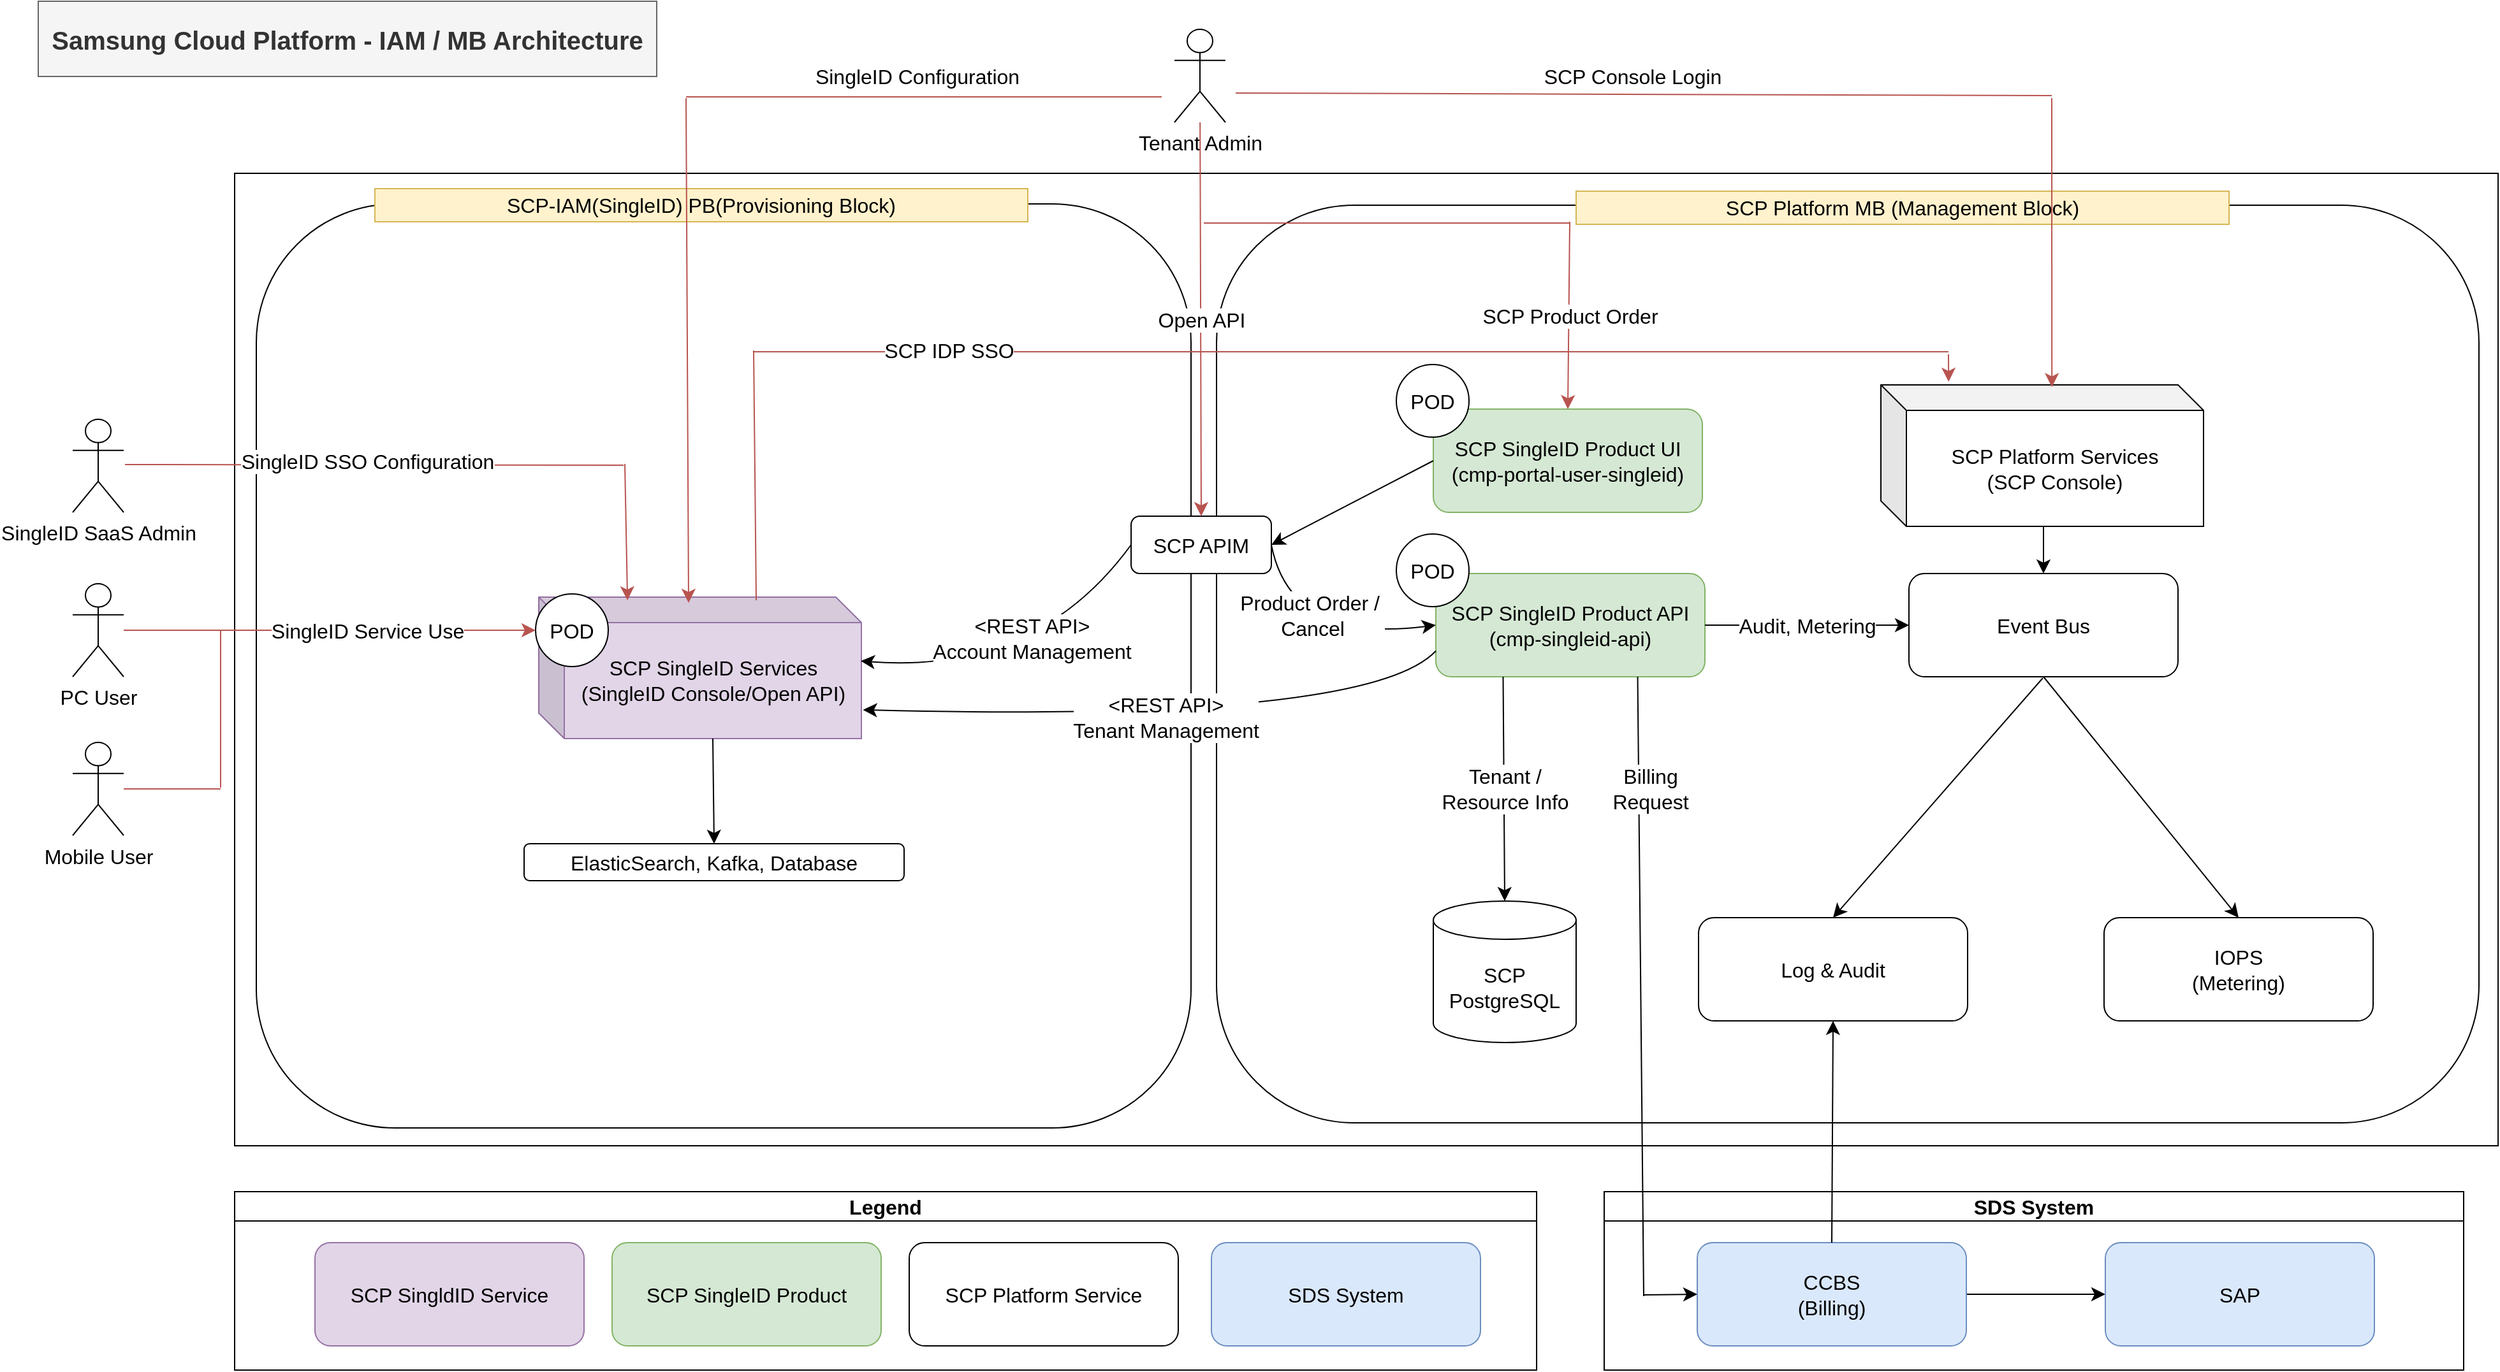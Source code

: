 <mxfile version="22.1.17" type="github">
  <diagram name="페이지-1" id="W7oE5pZKumegX0ayrvY9">
    <mxGraphModel dx="3006" dy="1612" grid="0" gridSize="10" guides="1" tooltips="1" connect="1" arrows="1" fold="1" page="0" pageScale="1" pageWidth="827" pageHeight="1169" math="0" shadow="0">
      <root>
        <mxCell id="0" />
        <mxCell id="1" parent="0" />
        <mxCell id="ZWE6TdigHL6hVymN-tuY-2" value="" style="rounded=0;whiteSpace=wrap;html=1;fontSize=16;" vertex="1" parent="1">
          <mxGeometry x="-553" y="-91" width="1775" height="763" as="geometry" />
        </mxCell>
        <mxCell id="ZWE6TdigHL6hVymN-tuY-3" value="Samsung Cloud Platform - IAM / MB Architecture" style="text;html=1;strokeColor=#666666;fillColor=#f5f5f5;align=center;verticalAlign=middle;whiteSpace=wrap;rounded=0;fontSize=20;fontStyle=1;fontColor=#333333;" vertex="1" parent="1">
          <mxGeometry x="-707" y="-226" width="485" height="59" as="geometry" />
        </mxCell>
        <mxCell id="ZWE6TdigHL6hVymN-tuY-5" value="" style="rounded=1;whiteSpace=wrap;html=1;fontSize=16;" vertex="1" parent="1">
          <mxGeometry x="-536" y="-67" width="733" height="725" as="geometry" />
        </mxCell>
        <mxCell id="ZWE6TdigHL6hVymN-tuY-6" value="" style="rounded=1;whiteSpace=wrap;html=1;fontSize=16;" vertex="1" parent="1">
          <mxGeometry x="217" y="-66" width="990" height="720" as="geometry" />
        </mxCell>
        <mxCell id="ZWE6TdigHL6hVymN-tuY-7" value="SCP-IAM(SingleID) PB(Provisioning Block)" style="rounded=0;whiteSpace=wrap;html=1;fontSize=16;fillColor=#fff2cc;strokeColor=#d6b656;" vertex="1" parent="1">
          <mxGeometry x="-443" y="-79" width="512" height="26" as="geometry" />
        </mxCell>
        <mxCell id="ZWE6TdigHL6hVymN-tuY-8" value="SCP Platform MB (Management Block)" style="rounded=0;whiteSpace=wrap;html=1;fontSize=16;fillColor=#fff2cc;strokeColor=#d6b656;" vertex="1" parent="1">
          <mxGeometry x="499" y="-77" width="512" height="26" as="geometry" />
        </mxCell>
        <mxCell id="ZWE6TdigHL6hVymN-tuY-9" value="SCP SingleID Services&lt;br&gt;(SingleID Console/Open API)" style="shape=cube;whiteSpace=wrap;html=1;boundedLbl=1;backgroundOutline=1;darkOpacity=0.05;darkOpacity2=0.1;fontSize=16;fillColor=#e1d5e7;strokeColor=#9673a6;" vertex="1" parent="1">
          <mxGeometry x="-314.5" y="241.5" width="253" height="111" as="geometry" />
        </mxCell>
        <mxCell id="ZWE6TdigHL6hVymN-tuY-10" value="" style="endArrow=classic;html=1;rounded=0;fontSize=12;startSize=8;endSize=8;curved=1;exitX=0;exitY=0;exitDx=136.5;exitDy=111;exitPerimeter=0;entryX=0.5;entryY=0;entryDx=0;entryDy=0;" edge="1" parent="1" source="ZWE6TdigHL6hVymN-tuY-9" target="ZWE6TdigHL6hVymN-tuY-11">
          <mxGeometry width="50" height="50" relative="1" as="geometry">
            <mxPoint x="-225.17" y="509" as="sourcePoint" />
            <mxPoint x="-164" y="424" as="targetPoint" />
          </mxGeometry>
        </mxCell>
        <mxCell id="ZWE6TdigHL6hVymN-tuY-11" value="ElasticSearch, Kafka, Database" style="rounded=1;whiteSpace=wrap;html=1;fontSize=16;" vertex="1" parent="1">
          <mxGeometry x="-326" y="435" width="298" height="29" as="geometry" />
        </mxCell>
        <mxCell id="ZWE6TdigHL6hVymN-tuY-12" value="SCP SingleID Product UI&lt;br&gt;(cmp-portal-user-singleid)" style="rounded=1;whiteSpace=wrap;html=1;fontSize=16;fillColor=#d5e8d4;strokeColor=#82b366;" vertex="1" parent="1">
          <mxGeometry x="387" y="94" width="211" height="81" as="geometry" />
        </mxCell>
        <mxCell id="ZWE6TdigHL6hVymN-tuY-13" value="SCP SingleID Product API&lt;br&gt;(cmp-singleid-api)" style="rounded=1;whiteSpace=wrap;html=1;fontSize=16;fillColor=#d5e8d4;strokeColor=#82b366;" vertex="1" parent="1">
          <mxGeometry x="389" y="223" width="211" height="81" as="geometry" />
        </mxCell>
        <mxCell id="ZWE6TdigHL6hVymN-tuY-14" value="Event Bus" style="rounded=1;whiteSpace=wrap;html=1;fontSize=16;" vertex="1" parent="1">
          <mxGeometry x="760" y="223" width="211" height="81" as="geometry" />
        </mxCell>
        <mxCell id="ZWE6TdigHL6hVymN-tuY-15" value="" style="endArrow=classic;html=1;rounded=0;fontSize=12;startSize=8;endSize=8;curved=1;exitX=1;exitY=0.5;exitDx=0;exitDy=0;entryX=0;entryY=0.5;entryDx=0;entryDy=0;" edge="1" parent="1" source="ZWE6TdigHL6hVymN-tuY-13" target="ZWE6TdigHL6hVymN-tuY-14">
          <mxGeometry relative="1" as="geometry">
            <mxPoint x="615" y="228" as="sourcePoint" />
            <mxPoint x="715" y="228" as="targetPoint" />
          </mxGeometry>
        </mxCell>
        <mxCell id="ZWE6TdigHL6hVymN-tuY-16" value="Audit, Metering" style="edgeLabel;resizable=0;html=1;align=center;verticalAlign=middle;fontSize=16;" connectable="0" vertex="1" parent="ZWE6TdigHL6hVymN-tuY-15">
          <mxGeometry relative="1" as="geometry" />
        </mxCell>
        <mxCell id="ZWE6TdigHL6hVymN-tuY-17" value="SDS System" style="swimlane;whiteSpace=wrap;html=1;fontSize=16;" vertex="1" parent="1">
          <mxGeometry x="521" y="708" width="674" height="140" as="geometry" />
        </mxCell>
        <mxCell id="ZWE6TdigHL6hVymN-tuY-20" value="" style="edgeStyle=none;curved=1;rounded=0;orthogonalLoop=1;jettySize=auto;html=1;fontSize=12;startSize=8;endSize=8;" edge="1" parent="ZWE6TdigHL6hVymN-tuY-17" source="ZWE6TdigHL6hVymN-tuY-18" target="ZWE6TdigHL6hVymN-tuY-19">
          <mxGeometry relative="1" as="geometry" />
        </mxCell>
        <mxCell id="ZWE6TdigHL6hVymN-tuY-18" value="CCBS&lt;br&gt;(Billing)" style="rounded=1;whiteSpace=wrap;html=1;fontSize=16;fillColor=#dae8fc;strokeColor=#6c8ebf;" vertex="1" parent="ZWE6TdigHL6hVymN-tuY-17">
          <mxGeometry x="73" y="40" width="211" height="81" as="geometry" />
        </mxCell>
        <mxCell id="ZWE6TdigHL6hVymN-tuY-19" value="SAP" style="rounded=1;whiteSpace=wrap;html=1;fontSize=16;fillColor=#dae8fc;strokeColor=#6c8ebf;" vertex="1" parent="ZWE6TdigHL6hVymN-tuY-17">
          <mxGeometry x="393" y="40" width="211" height="81" as="geometry" />
        </mxCell>
        <mxCell id="ZWE6TdigHL6hVymN-tuY-21" value="SCP&lt;br&gt;PostgreSQL" style="shape=cylinder3;whiteSpace=wrap;html=1;boundedLbl=1;backgroundOutline=1;size=15;fontSize=16;" vertex="1" parent="1">
          <mxGeometry x="387" y="480" width="112" height="111" as="geometry" />
        </mxCell>
        <mxCell id="ZWE6TdigHL6hVymN-tuY-24" value="" style="endArrow=classic;html=1;rounded=0;fontSize=12;startSize=8;endSize=8;curved=1;exitX=0.25;exitY=1;exitDx=0;exitDy=0;entryX=0.5;entryY=0;entryDx=0;entryDy=0;entryPerimeter=0;" edge="1" parent="1" source="ZWE6TdigHL6hVymN-tuY-13" target="ZWE6TdigHL6hVymN-tuY-21">
          <mxGeometry relative="1" as="geometry">
            <mxPoint x="673" y="411" as="sourcePoint" />
            <mxPoint x="773" y="411" as="targetPoint" />
          </mxGeometry>
        </mxCell>
        <mxCell id="ZWE6TdigHL6hVymN-tuY-25" value="Tenant / &lt;br&gt;Resource Info" style="edgeLabel;resizable=0;html=1;align=center;verticalAlign=middle;fontSize=16;" connectable="0" vertex="1" parent="ZWE6TdigHL6hVymN-tuY-24">
          <mxGeometry relative="1" as="geometry" />
        </mxCell>
        <mxCell id="ZWE6TdigHL6hVymN-tuY-28" value="Log &amp;amp; Audit" style="rounded=1;whiteSpace=wrap;html=1;fontSize=16;" vertex="1" parent="1">
          <mxGeometry x="595" y="493" width="211" height="81" as="geometry" />
        </mxCell>
        <mxCell id="ZWE6TdigHL6hVymN-tuY-29" value="IOPS&lt;br&gt;(Metering)" style="rounded=1;whiteSpace=wrap;html=1;fontSize=16;" vertex="1" parent="1">
          <mxGeometry x="913" y="493" width="211" height="81" as="geometry" />
        </mxCell>
        <mxCell id="ZWE6TdigHL6hVymN-tuY-30" value="" style="endArrow=classic;html=1;rounded=0;fontSize=12;startSize=8;endSize=8;curved=1;entryX=0.5;entryY=1;entryDx=0;entryDy=0;exitX=0.5;exitY=0;exitDx=0;exitDy=0;" edge="1" parent="1" source="ZWE6TdigHL6hVymN-tuY-18" target="ZWE6TdigHL6hVymN-tuY-28">
          <mxGeometry width="50" height="50" relative="1" as="geometry">
            <mxPoint x="668" y="436" as="sourcePoint" />
            <mxPoint x="718" y="386" as="targetPoint" />
          </mxGeometry>
        </mxCell>
        <mxCell id="ZWE6TdigHL6hVymN-tuY-31" value="" style="endArrow=none;html=1;rounded=0;fontSize=12;startSize=8;endSize=8;curved=1;entryX=0.75;entryY=1;entryDx=0;entryDy=0;" edge="1" parent="1" target="ZWE6TdigHL6hVymN-tuY-13">
          <mxGeometry width="50" height="50" relative="1" as="geometry">
            <mxPoint x="552" y="790" as="sourcePoint" />
            <mxPoint x="718" y="386" as="targetPoint" />
          </mxGeometry>
        </mxCell>
        <mxCell id="ZWE6TdigHL6hVymN-tuY-32" value="" style="endArrow=classic;html=1;rounded=0;fontSize=12;startSize=8;endSize=8;curved=1;entryX=0;entryY=0.5;entryDx=0;entryDy=0;" edge="1" parent="1" target="ZWE6TdigHL6hVymN-tuY-18">
          <mxGeometry width="50" height="50" relative="1" as="geometry">
            <mxPoint x="552" y="789" as="sourcePoint" />
            <mxPoint x="729" y="-479" as="targetPoint" />
          </mxGeometry>
        </mxCell>
        <mxCell id="ZWE6TdigHL6hVymN-tuY-33" value="Billing &lt;br&gt;Request" style="edgeLabel;resizable=0;html=1;align=center;verticalAlign=middle;fontSize=16;" connectable="0" vertex="1" parent="1">
          <mxGeometry x="556.997" y="392.001" as="geometry" />
        </mxCell>
        <mxCell id="ZWE6TdigHL6hVymN-tuY-35" value="" style="endArrow=classic;html=1;rounded=0;fontSize=12;startSize=8;endSize=8;curved=1;entryX=0.5;entryY=0;entryDx=0;entryDy=0;exitX=0.5;exitY=1;exitDx=0;exitDy=0;" edge="1" parent="1" source="ZWE6TdigHL6hVymN-tuY-14" target="ZWE6TdigHL6hVymN-tuY-29">
          <mxGeometry width="50" height="50" relative="1" as="geometry">
            <mxPoint x="656" y="457" as="sourcePoint" />
            <mxPoint x="706" y="407" as="targetPoint" />
          </mxGeometry>
        </mxCell>
        <mxCell id="ZWE6TdigHL6hVymN-tuY-36" value="" style="endArrow=classic;html=1;rounded=0;fontSize=12;startSize=8;endSize=8;curved=1;entryX=0.5;entryY=0;entryDx=0;entryDy=0;" edge="1" parent="1" target="ZWE6TdigHL6hVymN-tuY-28">
          <mxGeometry width="50" height="50" relative="1" as="geometry">
            <mxPoint x="865" y="305" as="sourcePoint" />
            <mxPoint x="1029" y="503" as="targetPoint" />
          </mxGeometry>
        </mxCell>
        <mxCell id="ZWE6TdigHL6hVymN-tuY-37" value="SCP APIM" style="rounded=1;whiteSpace=wrap;html=1;fontSize=16;" vertex="1" parent="1">
          <mxGeometry x="150" y="178" width="110" height="45" as="geometry" />
        </mxCell>
        <mxCell id="ZWE6TdigHL6hVymN-tuY-38" value="" style="endArrow=classic;html=1;rounded=0;fontSize=12;startSize=8;endSize=8;curved=1;entryX=1.005;entryY=0.797;entryDx=0;entryDy=0;entryPerimeter=0;exitX=0;exitY=0.75;exitDx=0;exitDy=0;" edge="1" parent="1" source="ZWE6TdigHL6hVymN-tuY-13" target="ZWE6TdigHL6hVymN-tuY-9">
          <mxGeometry relative="1" as="geometry">
            <mxPoint x="81" y="432" as="sourcePoint" />
            <mxPoint x="181" y="432" as="targetPoint" />
            <Array as="points">
              <mxPoint x="336" y="340" />
            </Array>
          </mxGeometry>
        </mxCell>
        <mxCell id="ZWE6TdigHL6hVymN-tuY-39" value="&amp;lt;REST API&amp;gt;&lt;br&gt;Tenant Management" style="edgeLabel;resizable=0;html=1;align=center;verticalAlign=middle;fontSize=16;" connectable="0" vertex="1" parent="ZWE6TdigHL6hVymN-tuY-38">
          <mxGeometry relative="1" as="geometry" />
        </mxCell>
        <mxCell id="ZWE6TdigHL6hVymN-tuY-40" value="" style="endArrow=classic;html=1;rounded=0;fontSize=12;startSize=8;endSize=8;curved=1;entryX=0.998;entryY=0.452;entryDx=0;entryDy=0;entryPerimeter=0;exitX=0;exitY=0.5;exitDx=0;exitDy=0;" edge="1" parent="1" source="ZWE6TdigHL6hVymN-tuY-37" target="ZWE6TdigHL6hVymN-tuY-9">
          <mxGeometry relative="1" as="geometry">
            <mxPoint x="81" y="432" as="sourcePoint" />
            <mxPoint x="181" y="432" as="targetPoint" />
            <Array as="points">
              <mxPoint x="76" y="302" />
            </Array>
          </mxGeometry>
        </mxCell>
        <mxCell id="ZWE6TdigHL6hVymN-tuY-41" value="&amp;lt;REST API&amp;gt;&lt;br&gt;Account Management" style="edgeLabel;resizable=0;html=1;align=center;verticalAlign=middle;fontSize=16;" connectable="0" vertex="1" parent="ZWE6TdigHL6hVymN-tuY-40">
          <mxGeometry relative="1" as="geometry">
            <mxPoint x="2" y="-28" as="offset" />
          </mxGeometry>
        </mxCell>
        <mxCell id="ZWE6TdigHL6hVymN-tuY-42" value="POD" style="ellipse;whiteSpace=wrap;html=1;aspect=fixed;fontSize=16;" vertex="1" parent="1">
          <mxGeometry x="-317" y="239" width="57" height="57" as="geometry" />
        </mxCell>
        <mxCell id="ZWE6TdigHL6hVymN-tuY-43" value="POD" style="ellipse;whiteSpace=wrap;html=1;aspect=fixed;fontSize=16;" vertex="1" parent="1">
          <mxGeometry x="358" y="59" width="57" height="57" as="geometry" />
        </mxCell>
        <mxCell id="ZWE6TdigHL6hVymN-tuY-44" value="POD" style="ellipse;whiteSpace=wrap;html=1;aspect=fixed;fontSize=16;" vertex="1" parent="1">
          <mxGeometry x="358" y="192" width="57" height="57" as="geometry" />
        </mxCell>
        <mxCell id="ZWE6TdigHL6hVymN-tuY-45" value="" style="endArrow=classic;html=1;rounded=0;fontSize=12;startSize=8;endSize=8;curved=1;entryX=0;entryY=0.5;entryDx=0;entryDy=0;exitX=1;exitY=0.5;exitDx=0;exitDy=0;" edge="1" parent="1" source="ZWE6TdigHL6hVymN-tuY-37" target="ZWE6TdigHL6hVymN-tuY-13">
          <mxGeometry relative="1" as="geometry">
            <mxPoint x="81" y="432" as="sourcePoint" />
            <mxPoint x="181" y="432" as="targetPoint" />
            <Array as="points">
              <mxPoint x="275" y="278" />
            </Array>
          </mxGeometry>
        </mxCell>
        <mxCell id="ZWE6TdigHL6hVymN-tuY-46" value="Product Order /&amp;nbsp;&lt;br&gt;Cancel" style="edgeLabel;resizable=0;html=1;align=center;verticalAlign=middle;fontSize=16;" connectable="0" vertex="1" parent="ZWE6TdigHL6hVymN-tuY-45">
          <mxGeometry relative="1" as="geometry">
            <mxPoint x="-1" y="-20" as="offset" />
          </mxGeometry>
        </mxCell>
        <mxCell id="ZWE6TdigHL6hVymN-tuY-47" value="" style="endArrow=classic;html=1;rounded=0;fontSize=12;startSize=8;endSize=8;curved=1;entryX=1;entryY=0.5;entryDx=0;entryDy=0;exitX=0;exitY=0.5;exitDx=0;exitDy=0;" edge="1" parent="1" source="ZWE6TdigHL6hVymN-tuY-12" target="ZWE6TdigHL6hVymN-tuY-37">
          <mxGeometry width="50" height="50" relative="1" as="geometry">
            <mxPoint x="106" y="457" as="sourcePoint" />
            <mxPoint x="156" y="407" as="targetPoint" />
          </mxGeometry>
        </mxCell>
        <mxCell id="ZWE6TdigHL6hVymN-tuY-48" value="Legend" style="swimlane;whiteSpace=wrap;html=1;fontSize=16;" vertex="1" parent="1">
          <mxGeometry x="-553" y="708" width="1021" height="140" as="geometry" />
        </mxCell>
        <mxCell id="ZWE6TdigHL6hVymN-tuY-50" value="SCP SingldID Service" style="rounded=1;whiteSpace=wrap;html=1;fontSize=16;fillColor=#e1d5e7;strokeColor=#9673a6;" vertex="1" parent="ZWE6TdigHL6hVymN-tuY-48">
          <mxGeometry x="63" y="40" width="211" height="81" as="geometry" />
        </mxCell>
        <mxCell id="ZWE6TdigHL6hVymN-tuY-51" value="SCP SingleID Product" style="rounded=1;whiteSpace=wrap;html=1;fontSize=16;fillColor=#d5e8d4;strokeColor=#82b366;" vertex="1" parent="ZWE6TdigHL6hVymN-tuY-48">
          <mxGeometry x="296" y="40" width="211" height="81" as="geometry" />
        </mxCell>
        <mxCell id="ZWE6TdigHL6hVymN-tuY-53" value="SCP Platform Service" style="rounded=1;whiteSpace=wrap;html=1;fontSize=16;" vertex="1" parent="ZWE6TdigHL6hVymN-tuY-48">
          <mxGeometry x="529" y="40" width="211" height="81" as="geometry" />
        </mxCell>
        <mxCell id="ZWE6TdigHL6hVymN-tuY-54" value="SDS System" style="rounded=1;whiteSpace=wrap;html=1;fontSize=16;fillColor=#dae8fc;strokeColor=#6c8ebf;" vertex="1" parent="ZWE6TdigHL6hVymN-tuY-48">
          <mxGeometry x="766" y="40" width="211" height="81" as="geometry" />
        </mxCell>
        <mxCell id="ZWE6TdigHL6hVymN-tuY-55" value="SingleID SaaS Admin" style="shape=umlActor;verticalLabelPosition=bottom;verticalAlign=top;html=1;outlineConnect=0;fontSize=16;" vertex="1" parent="1">
          <mxGeometry x="-680" y="102" width="40" height="73" as="geometry" />
        </mxCell>
        <mxCell id="ZWE6TdigHL6hVymN-tuY-59" value="" style="edgeStyle=none;curved=1;rounded=0;orthogonalLoop=1;jettySize=auto;html=1;fontSize=12;startSize=8;endSize=8;entryX=0;entryY=0.5;entryDx=0;entryDy=0;fillColor=#f8cecc;strokeColor=#b85450;" edge="1" parent="1" source="ZWE6TdigHL6hVymN-tuY-56" target="ZWE6TdigHL6hVymN-tuY-42">
          <mxGeometry relative="1" as="geometry" />
        </mxCell>
        <mxCell id="ZWE6TdigHL6hVymN-tuY-56" value="PC User" style="shape=umlActor;verticalLabelPosition=bottom;verticalAlign=top;html=1;outlineConnect=0;fontSize=16;" vertex="1" parent="1">
          <mxGeometry x="-680" y="231" width="40" height="73" as="geometry" />
        </mxCell>
        <mxCell id="ZWE6TdigHL6hVymN-tuY-57" value="Mobile User" style="shape=umlActor;verticalLabelPosition=bottom;verticalAlign=top;html=1;outlineConnect=0;fontSize=16;" vertex="1" parent="1">
          <mxGeometry x="-680" y="355.5" width="40" height="73" as="geometry" />
        </mxCell>
        <mxCell id="ZWE6TdigHL6hVymN-tuY-60" value="" style="endArrow=none;html=1;rounded=0;fontSize=12;startSize=8;endSize=8;curved=1;fillColor=#f8cecc;strokeColor=#b85450;" edge="1" parent="1" source="ZWE6TdigHL6hVymN-tuY-57">
          <mxGeometry width="50" height="50" relative="1" as="geometry">
            <mxPoint x="-83" y="533" as="sourcePoint" />
            <mxPoint x="-564" y="392" as="targetPoint" />
          </mxGeometry>
        </mxCell>
        <mxCell id="ZWE6TdigHL6hVymN-tuY-61" value="" style="endArrow=none;html=1;rounded=0;fontSize=12;startSize=8;endSize=8;curved=1;fillColor=#f8cecc;strokeColor=#b85450;" edge="1" parent="1">
          <mxGeometry width="50" height="50" relative="1" as="geometry">
            <mxPoint x="-564" y="391" as="sourcePoint" />
            <mxPoint x="-564" y="268" as="targetPoint" />
          </mxGeometry>
        </mxCell>
        <mxCell id="ZWE6TdigHL6hVymN-tuY-62" value="SingleID Service Use" style="edgeLabel;resizable=0;html=1;align=center;verticalAlign=middle;fontSize=16;" connectable="0" vertex="1" parent="1">
          <mxGeometry x="-449.0" y="267.503" as="geometry" />
        </mxCell>
        <mxCell id="ZWE6TdigHL6hVymN-tuY-63" value="" style="endArrow=classic;html=1;rounded=0;fontSize=12;startSize=8;endSize=8;curved=1;entryX=0.275;entryY=0.023;entryDx=0;entryDy=0;entryPerimeter=0;fillColor=#f8cecc;strokeColor=#b85450;" edge="1" parent="1" target="ZWE6TdigHL6hVymN-tuY-9">
          <mxGeometry width="50" height="50" relative="1" as="geometry">
            <mxPoint x="-247" y="137" as="sourcePoint" />
            <mxPoint x="-298" y="109.5" as="targetPoint" />
          </mxGeometry>
        </mxCell>
        <mxCell id="ZWE6TdigHL6hVymN-tuY-64" value="" style="endArrow=none;html=1;rounded=0;fontSize=12;startSize=8;endSize=8;curved=1;fillColor=#f8cecc;strokeColor=#b85450;" edge="1" parent="1">
          <mxGeometry width="50" height="50" relative="1" as="geometry">
            <mxPoint x="-639" y="137.524" as="sourcePoint" />
            <mxPoint x="-248" y="138" as="targetPoint" />
          </mxGeometry>
        </mxCell>
        <mxCell id="ZWE6TdigHL6hVymN-tuY-65" value="SingleID SSO Configuration" style="edgeLabel;resizable=0;html=1;align=center;verticalAlign=middle;fontSize=16;" connectable="0" vertex="1" parent="1">
          <mxGeometry x="-449.0" y="134.503" as="geometry" />
        </mxCell>
        <mxCell id="ZWE6TdigHL6hVymN-tuY-66" value="Tenant Admin" style="shape=umlActor;verticalLabelPosition=bottom;verticalAlign=top;html=1;outlineConnect=0;fontSize=16;" vertex="1" parent="1">
          <mxGeometry x="184" y="-204" width="40" height="73" as="geometry" />
        </mxCell>
        <mxCell id="ZWE6TdigHL6hVymN-tuY-67" value="" style="endArrow=classic;html=1;rounded=0;fontSize=12;startSize=8;endSize=8;curved=1;entryX=0.5;entryY=0;entryDx=0;entryDy=0;fillColor=#f8cecc;strokeColor=#b85450;" edge="1" parent="1" source="ZWE6TdigHL6hVymN-tuY-66" target="ZWE6TdigHL6hVymN-tuY-37">
          <mxGeometry relative="1" as="geometry">
            <mxPoint x="158" y="212" as="sourcePoint" />
            <mxPoint x="258" y="212" as="targetPoint" />
          </mxGeometry>
        </mxCell>
        <mxCell id="ZWE6TdigHL6hVymN-tuY-68" value="Open API" style="edgeLabel;resizable=0;html=1;align=center;verticalAlign=middle;fontSize=16;" connectable="0" vertex="1" parent="ZWE6TdigHL6hVymN-tuY-67">
          <mxGeometry relative="1" as="geometry" />
        </mxCell>
        <mxCell id="ZWE6TdigHL6hVymN-tuY-69" value="" style="endArrow=none;html=1;rounded=0;fontSize=12;startSize=8;endSize=8;curved=1;exitX=0.674;exitY=0.023;exitDx=0;exitDy=0;exitPerimeter=0;fillColor=#f8cecc;strokeColor=#b85450;" edge="1" parent="1" source="ZWE6TdigHL6hVymN-tuY-9">
          <mxGeometry width="50" height="50" relative="1" as="geometry">
            <mxPoint x="183" y="237" as="sourcePoint" />
            <mxPoint x="-146" y="48" as="targetPoint" />
          </mxGeometry>
        </mxCell>
        <mxCell id="ZWE6TdigHL6hVymN-tuY-72" value="" style="endArrow=none;html=1;rounded=0;fontSize=12;startSize=8;endSize=8;curved=1;fillColor=#f8cecc;strokeColor=#b85450;" edge="1" parent="1">
          <mxGeometry width="50" height="50" relative="1" as="geometry">
            <mxPoint x="207" y="-52" as="sourcePoint" />
            <mxPoint x="494" y="-52" as="targetPoint" />
          </mxGeometry>
        </mxCell>
        <mxCell id="ZWE6TdigHL6hVymN-tuY-73" value="" style="endArrow=classic;html=1;rounded=0;fontSize=12;startSize=8;endSize=8;curved=1;entryX=0.5;entryY=0;entryDx=0;entryDy=0;fillColor=#f8cecc;strokeColor=#b85450;" edge="1" parent="1" target="ZWE6TdigHL6hVymN-tuY-12">
          <mxGeometry relative="1" as="geometry">
            <mxPoint x="494" y="-53" as="sourcePoint" />
            <mxPoint x="392" y="187" as="targetPoint" />
          </mxGeometry>
        </mxCell>
        <mxCell id="ZWE6TdigHL6hVymN-tuY-74" value="SCP Product Order" style="edgeLabel;resizable=0;html=1;align=center;verticalAlign=middle;fontSize=16;" connectable="0" vertex="1" parent="ZWE6TdigHL6hVymN-tuY-73">
          <mxGeometry relative="1" as="geometry" />
        </mxCell>
        <mxCell id="ZWE6TdigHL6hVymN-tuY-75" value="" style="endArrow=classic;html=1;rounded=0;fontSize=12;startSize=8;endSize=8;curved=1;entryX=0.5;entryY=0;entryDx=0;entryDy=0;fillColor=#f8cecc;strokeColor=#b85450;" edge="1" parent="1">
          <mxGeometry relative="1" as="geometry">
            <mxPoint x="-199" y="-150" as="sourcePoint" />
            <mxPoint x="-197" y="246" as="targetPoint" />
          </mxGeometry>
        </mxCell>
        <mxCell id="ZWE6TdigHL6hVymN-tuY-76" value="SingleID Configuration" style="edgeLabel;resizable=0;html=1;align=center;verticalAlign=middle;fontSize=16;" connectable="0" vertex="1" parent="ZWE6TdigHL6hVymN-tuY-75">
          <mxGeometry relative="1" as="geometry">
            <mxPoint x="180" y="-215" as="offset" />
          </mxGeometry>
        </mxCell>
        <mxCell id="ZWE6TdigHL6hVymN-tuY-77" value="" style="endArrow=none;html=1;rounded=0;fontSize=12;startSize=8;endSize=8;curved=1;fillColor=#f8cecc;strokeColor=#b85450;" edge="1" parent="1">
          <mxGeometry width="50" height="50" relative="1" as="geometry">
            <mxPoint x="-199" y="-151" as="sourcePoint" />
            <mxPoint x="174" y="-151" as="targetPoint" />
          </mxGeometry>
        </mxCell>
        <mxCell id="ZWE6TdigHL6hVymN-tuY-78" value="SCP Platform Services&lt;br&gt;(SCP Console)" style="shape=cube;whiteSpace=wrap;html=1;boundedLbl=1;backgroundOutline=1;darkOpacity=0.05;darkOpacity2=0.1;fontSize=16;" vertex="1" parent="1">
          <mxGeometry x="738" y="75" width="253" height="111" as="geometry" />
        </mxCell>
        <mxCell id="ZWE6TdigHL6hVymN-tuY-79" value="" style="endArrow=classic;html=1;rounded=0;fontSize=12;startSize=8;endSize=8;curved=1;entryX=0.5;entryY=0;entryDx=0;entryDy=0;exitX=0.504;exitY=1.003;exitDx=0;exitDy=0;exitPerimeter=0;" edge="1" parent="1" source="ZWE6TdigHL6hVymN-tuY-78" target="ZWE6TdigHL6hVymN-tuY-14">
          <mxGeometry width="50" height="50" relative="1" as="geometry">
            <mxPoint x="766" y="244" as="sourcePoint" />
            <mxPoint x="816" y="194" as="targetPoint" />
          </mxGeometry>
        </mxCell>
        <mxCell id="ZWE6TdigHL6hVymN-tuY-80" value="" style="endArrow=none;html=1;rounded=0;fontSize=12;startSize=8;endSize=8;curved=1;fillColor=#f8cecc;strokeColor=#b85450;" edge="1" parent="1">
          <mxGeometry width="50" height="50" relative="1" as="geometry">
            <mxPoint x="-146" y="49" as="sourcePoint" />
            <mxPoint x="791" y="49" as="targetPoint" />
          </mxGeometry>
        </mxCell>
        <mxCell id="ZWE6TdigHL6hVymN-tuY-81" value="" style="endArrow=classic;html=1;rounded=0;fontSize=12;startSize=8;endSize=8;curved=1;entryX=0.198;entryY=-0.022;entryDx=0;entryDy=0;entryPerimeter=0;fillColor=#f8cecc;strokeColor=#b85450;" edge="1" parent="1">
          <mxGeometry width="50" height="50" relative="1" as="geometry">
            <mxPoint x="791" y="51" as="sourcePoint" />
            <mxPoint x="791.094" y="72.558" as="targetPoint" />
          </mxGeometry>
        </mxCell>
        <mxCell id="ZWE6TdigHL6hVymN-tuY-82" value="SCP IDP SSO" style="edgeLabel;resizable=0;html=1;align=center;verticalAlign=middle;fontSize=16;" connectable="0" vertex="1" parent="1">
          <mxGeometry x="6.998" y="47.999" as="geometry" />
        </mxCell>
        <mxCell id="ZWE6TdigHL6hVymN-tuY-83" value="" style="endArrow=none;html=1;rounded=0;fontSize=12;startSize=8;endSize=8;curved=1;fillColor=#f8cecc;strokeColor=#b85450;" edge="1" parent="1">
          <mxGeometry width="50" height="50" relative="1" as="geometry">
            <mxPoint x="232" y="-154" as="sourcePoint" />
            <mxPoint x="872" y="-152" as="targetPoint" />
          </mxGeometry>
        </mxCell>
        <mxCell id="ZWE6TdigHL6hVymN-tuY-84" value="" style="endArrow=classic;html=1;rounded=0;fontSize=12;startSize=8;endSize=8;curved=1;entryX=0.53;entryY=0.016;entryDx=0;entryDy=0;entryPerimeter=0;fillColor=#f8cecc;strokeColor=#b85450;" edge="1" parent="1" target="ZWE6TdigHL6hVymN-tuY-78">
          <mxGeometry relative="1" as="geometry">
            <mxPoint x="872" y="-150" as="sourcePoint" />
            <mxPoint x="870" y="42" as="targetPoint" />
          </mxGeometry>
        </mxCell>
        <mxCell id="ZWE6TdigHL6hVymN-tuY-85" value="SCP Console Login" style="edgeLabel;resizable=0;html=1;align=center;verticalAlign=middle;fontSize=16;" connectable="0" vertex="1" parent="ZWE6TdigHL6hVymN-tuY-84">
          <mxGeometry relative="1" as="geometry">
            <mxPoint x="-329" y="-131" as="offset" />
          </mxGeometry>
        </mxCell>
      </root>
    </mxGraphModel>
  </diagram>
</mxfile>
